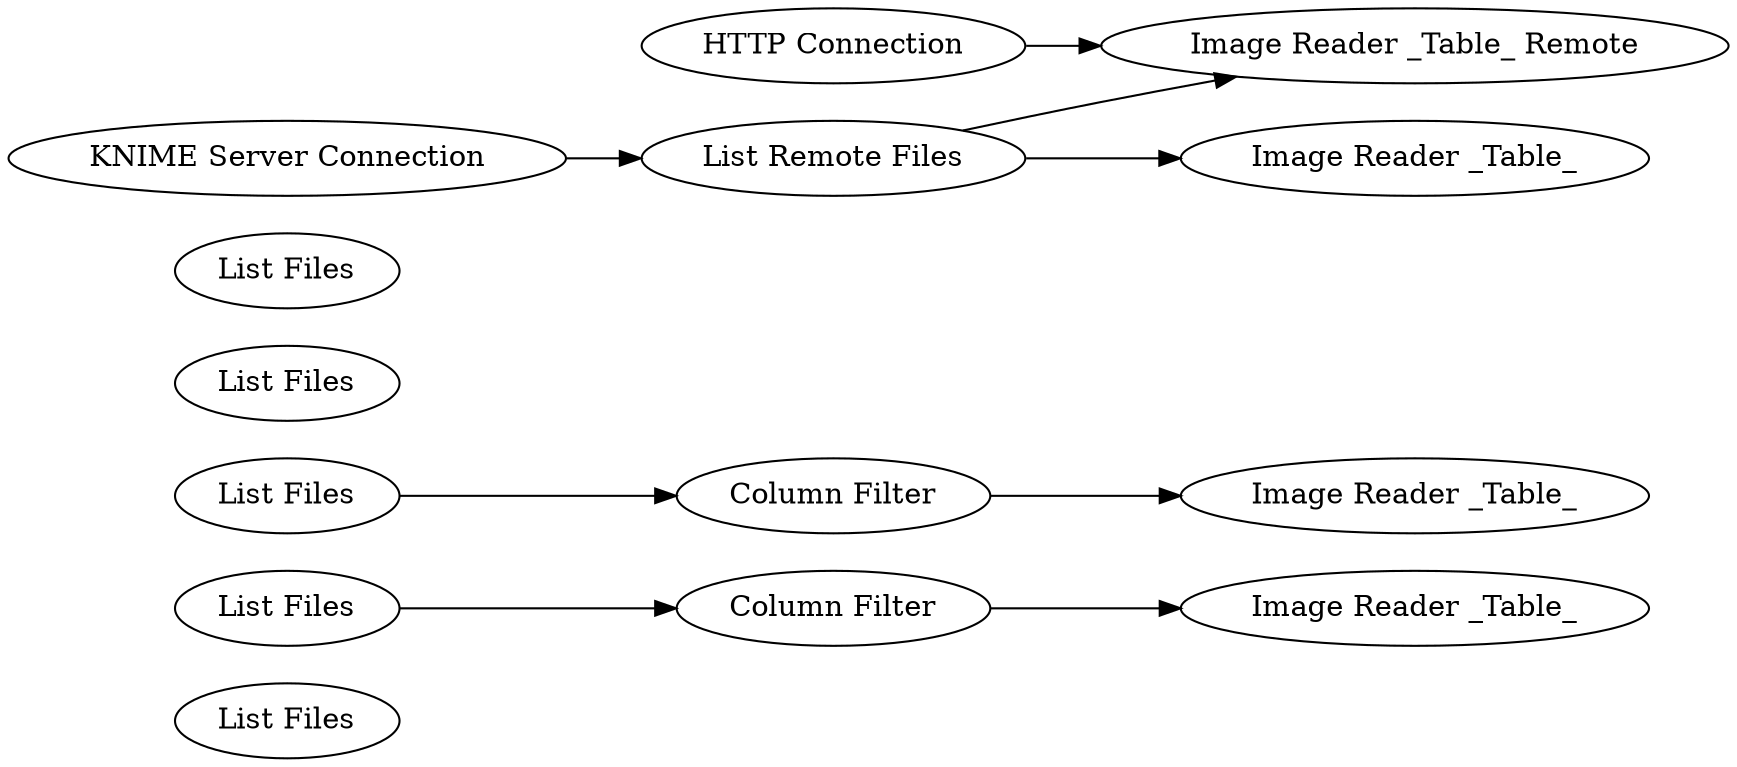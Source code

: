 digraph {
	1 [label="List Files"]
	3 [label="List Files"]
	6 [label="List Files"]
	7 [label="List Files"]
	8 [label="Image Reader _Table_"]
	9 [label="Image Reader _Table_"]
	10 [label="Column Filter"]
	11 [label="Column Filter"]
	12 [label="List Files"]
	13 [label="List Remote Files"]
	15 [label="Image Reader _Table_"]
	16 [label="Image Reader _Table_ Remote"]
	17 [label="HTTP Connection"]
	18 [label="KNIME Server Connection"]
	3 -> 11
	6 -> 10
	10 -> 9
	11 -> 8
	13 -> 15
	13 -> 16
	17 -> 16
	18 -> 13
	rankdir=LR
}
